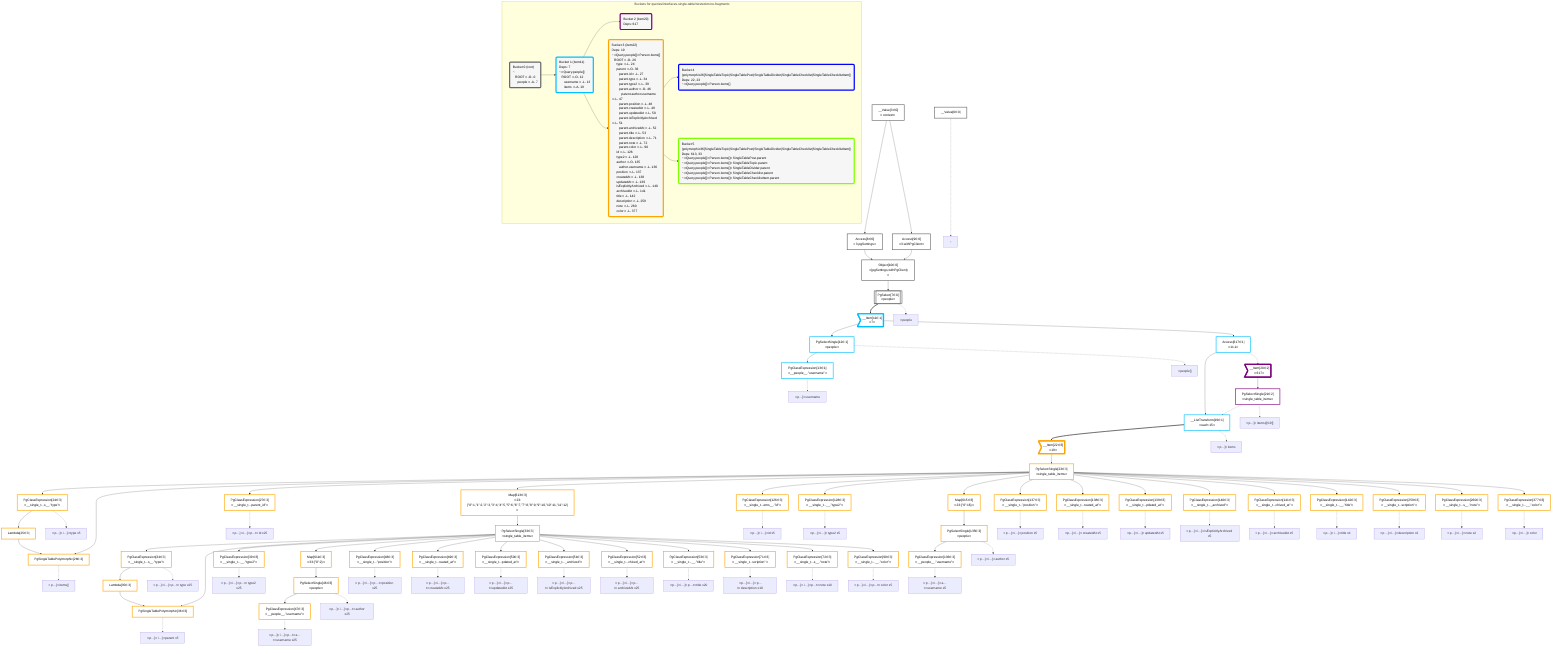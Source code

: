 graph TD
    classDef path fill:#eee,stroke:#000,color:#000
    classDef plan fill:#fff,stroke-width:3px,color:#000
    classDef itemplan fill:#fff,stroke-width:6px,color:#000
    classDef sideeffectplan fill:#f00,stroke-width:6px,color:#000
    classDef bucket fill:#f6f6f6,color:#000,stroke-width:6px,text-align:left


    %% define plans
    __Value0["__Value[0∈0]"]:::plan
    __Value3["__Value[3∈0]<br />ᐸcontextᐳ"]:::plan
    Access8["Access[8∈0]<br />ᐸ3.pgSettingsᐳ"]:::plan
    Access9["Access[9∈0]<br />ᐸ3.withPgClientᐳ"]:::plan
    Object10["Object[10∈0]<br />ᐸ{pgSettings,withPgClient}ᐳ"]:::plan
    PgSelect7[["PgSelect[7∈0]<br />ᐸpeopleᐳ"]]:::plan
    __Item11>"__Item[11∈1]<br />ᐸ7ᐳ"]:::itemplan
    PgSelectSingle12["PgSelectSingle[12∈1]<br />ᐸpeopleᐳ"]:::plan
    PgClassExpression13["PgClassExpression[13∈1]<br />ᐸ__people__.”username”ᐳ"]:::plan
    Access617["Access[617∈1]<br />ᐸ11.1ᐳ"]:::plan
    __ListTransform19["__ListTransform[19∈1]<br />ᐸeach:15ᐳ"]:::plan
    __Item20>"__Item[20∈2]<br />ᐸ617ᐳ"]:::itemplan
    PgSelectSingle21["PgSelectSingle[21∈2]<br />ᐸsingle_table_itemsᐳ"]:::plan
    __Item22>"__Item[22∈3]<br />ᐸ19ᐳ"]:::itemplan
    PgSelectSingle23["PgSelectSingle[23∈3]<br />ᐸsingle_table_itemsᐳ"]:::plan
    PgClassExpression24["PgClassExpression[24∈3]<br />ᐸ__single_t...s__.”type”ᐳ"]:::plan
    Lambda25["Lambda[25∈3]"]:::plan
    PgSingleTablePolymorphic26["PgSingleTablePolymorphic[26∈3]"]:::plan
    PgClassExpression27["PgClassExpression[27∈3]<br />ᐸ__single_t...parent_id”ᐳ"]:::plan
    Map613["Map[613∈3]<br />ᐸ23:{”0”:1,”1”:2,”2”:3,”3”:4,”4”:5,”5”:6,”6”:7,”7”:8,”8”:9,”9”:10,”10”:11,”11”:12}ᐳ"]:::plan
    PgSelectSingle33["PgSelectSingle[33∈3]<br />ᐸsingle_table_itemsᐳ"]:::plan
    PgClassExpression34["PgClassExpression[34∈3]<br />ᐸ__single_t...s__.”type”ᐳ"]:::plan
    Lambda35["Lambda[35∈3]"]:::plan
    PgSingleTablePolymorphic36["PgSingleTablePolymorphic[36∈3]"]:::plan
    PgClassExpression39["PgClassExpression[39∈3]<br />ᐸ__single_t...__.”type2”ᐳ"]:::plan
    Map611["Map[611∈3]<br />ᐸ33:{”0”:2}ᐳ"]:::plan
    PgSelectSingle46["PgSelectSingle[46∈3]<br />ᐸpeopleᐳ"]:::plan
    PgClassExpression47["PgClassExpression[47∈3]<br />ᐸ__people__.”username”ᐳ"]:::plan
    PgClassExpression48["PgClassExpression[48∈3]<br />ᐸ__single_t...”position”ᐳ"]:::plan
    PgClassExpression49["PgClassExpression[49∈3]<br />ᐸ__single_t...reated_at”ᐳ"]:::plan
    PgClassExpression50["PgClassExpression[50∈3]<br />ᐸ__single_t...pdated_at”ᐳ"]:::plan
    PgClassExpression51["PgClassExpression[51∈3]<br />ᐸ__single_t..._archived”ᐳ"]:::plan
    PgClassExpression52["PgClassExpression[52∈3]<br />ᐸ__single_t...chived_at”ᐳ"]:::plan
    PgClassExpression53["PgClassExpression[53∈3]<br />ᐸ__single_t...__.”title”ᐳ"]:::plan
    PgClassExpression71["PgClassExpression[71∈3]<br />ᐸ__single_t...scription”ᐳ"]:::plan
    PgClassExpression72["PgClassExpression[72∈3]<br />ᐸ__single_t...s__.”note”ᐳ"]:::plan
    PgClassExpression90["PgClassExpression[90∈3]<br />ᐸ__single_t...__.”color”ᐳ"]:::plan
    PgClassExpression126["PgClassExpression[126∈3]<br />ᐸ__single_t...ems__.”id”ᐳ"]:::plan
    PgClassExpression128["PgClassExpression[128∈3]<br />ᐸ__single_t...__.”type2”ᐳ"]:::plan
    Map615["Map[615∈3]<br />ᐸ23:{”0”:16}ᐳ"]:::plan
    PgSelectSingle135["PgSelectSingle[135∈3]<br />ᐸpeopleᐳ"]:::plan
    PgClassExpression136["PgClassExpression[136∈3]<br />ᐸ__people__.”username”ᐳ"]:::plan
    PgClassExpression137["PgClassExpression[137∈3]<br />ᐸ__single_t...”position”ᐳ"]:::plan
    PgClassExpression138["PgClassExpression[138∈3]<br />ᐸ__single_t...reated_at”ᐳ"]:::plan
    PgClassExpression139["PgClassExpression[139∈3]<br />ᐸ__single_t...pdated_at”ᐳ"]:::plan
    PgClassExpression140["PgClassExpression[140∈3]<br />ᐸ__single_t..._archived”ᐳ"]:::plan
    PgClassExpression141["PgClassExpression[141∈3]<br />ᐸ__single_t...chived_at”ᐳ"]:::plan
    PgClassExpression142["PgClassExpression[142∈3]<br />ᐸ__single_t...__.”title”ᐳ"]:::plan
    PgClassExpression259["PgClassExpression[259∈3]<br />ᐸ__single_t...scription”ᐳ"]:::plan
    PgClassExpression260["PgClassExpression[260∈3]<br />ᐸ__single_t...s__.”note”ᐳ"]:::plan
    PgClassExpression377["PgClassExpression[377∈3]<br />ᐸ__single_t...__.”color”ᐳ"]:::plan

    %% plan dependencies
    __Value3 --> Access8
    __Value3 --> Access9
    Access8 & Access9 --> Object10
    Object10 --> PgSelect7
    PgSelect7 ==> __Item11
    __Item11 --> PgSelectSingle12
    PgSelectSingle12 --> PgClassExpression13
    __Item11 --> Access617
    Access617 --> __ListTransform19
    PgSelectSingle21 -.-> __ListTransform19
    Access617 -.-> __Item20
    __Item20 --> PgSelectSingle21
    __ListTransform19 ==> __Item22
    __Item22 --> PgSelectSingle23
    PgSelectSingle23 --> PgClassExpression24
    PgClassExpression24 --> Lambda25
    Lambda25 & PgSelectSingle23 --> PgSingleTablePolymorphic26
    PgSelectSingle23 --> PgClassExpression27
    PgSelectSingle23 --> Map613
    Map613 --> PgSelectSingle33
    PgSelectSingle33 --> PgClassExpression34
    PgClassExpression34 --> Lambda35
    Lambda35 & PgSelectSingle33 --> PgSingleTablePolymorphic36
    PgSelectSingle33 --> PgClassExpression39
    PgSelectSingle33 --> Map611
    Map611 --> PgSelectSingle46
    PgSelectSingle46 --> PgClassExpression47
    PgSelectSingle33 --> PgClassExpression48
    PgSelectSingle33 --> PgClassExpression49
    PgSelectSingle33 --> PgClassExpression50
    PgSelectSingle33 --> PgClassExpression51
    PgSelectSingle33 --> PgClassExpression52
    PgSelectSingle33 --> PgClassExpression53
    PgSelectSingle33 --> PgClassExpression71
    PgSelectSingle33 --> PgClassExpression72
    PgSelectSingle33 --> PgClassExpression90
    PgSelectSingle23 --> PgClassExpression126
    PgSelectSingle23 --> PgClassExpression128
    PgSelectSingle23 --> Map615
    Map615 --> PgSelectSingle135
    PgSelectSingle135 --> PgClassExpression136
    PgSelectSingle23 --> PgClassExpression137
    PgSelectSingle23 --> PgClassExpression138
    PgSelectSingle23 --> PgClassExpression139
    PgSelectSingle23 --> PgClassExpression140
    PgSelectSingle23 --> PgClassExpression141
    PgSelectSingle23 --> PgClassExpression142
    PgSelectSingle23 --> PgClassExpression259
    PgSelectSingle23 --> PgClassExpression260
    PgSelectSingle23 --> PgClassExpression377

    %% plan-to-path relationships
    P0["~"]
    __Value0 -.-> P0
    P7["ᐳpeople"]
    PgSelect7 -.-> P7
    P12["ᐳpeople[]"]
    PgSelectSingle12 -.-> P12
    P13["ᐳp…]ᐳusername"]
    PgClassExpression13 -.-> P13
    P19["ᐳp…]ᐳitems"]
    __ListTransform19 -.-> P19
    P21["ᐳp…]ᐳitems@19[]"]
    PgSelectSingle21 -.-> P21
    P24["ᐳp…]ᐳi…]ᐳtype x5"]
    PgClassExpression24 -.-> P24
    P26["ᐳp…]ᐳitems[]"]
    PgSingleTablePolymorphic26 -.-> P26
    P27["ᐳp…]ᐳi…]ᐳp…tᐳid x25"]
    PgClassExpression27 -.-> P27
    P34["ᐳp…]ᐳi…]ᐳp…tᐳtype x25"]
    PgClassExpression34 -.-> P34
    P36["ᐳp…]ᐳi…]ᐳparent x5"]
    PgSingleTablePolymorphic36 -.-> P36
    P39["ᐳp…]ᐳi…]ᐳp…tᐳtype2 x25"]
    PgClassExpression39 -.-> P39
    P46["ᐳp…]ᐳi…]ᐳp…tᐳauthor x25"]
    PgSelectSingle46 -.-> P46
    P47["ᐳp…]ᐳi…]ᐳp…tᐳa…rᐳusername x25"]
    PgClassExpression47 -.-> P47
    P48["ᐳp…]ᐳi…]ᐳp…tᐳposition x25"]
    PgClassExpression48 -.-> P48
    P49["ᐳp…]ᐳi…]ᐳp…tᐳcreatedAt x25"]
    PgClassExpression49 -.-> P49
    P50["ᐳp…]ᐳi…]ᐳp…tᐳupdatedAt x25"]
    PgClassExpression50 -.-> P50
    P51["ᐳp…]ᐳi…]ᐳp…tᐳisExplicitlyArchived x25"]
    PgClassExpression51 -.-> P51
    P52["ᐳp…]ᐳi…]ᐳp…tᐳarchivedAt x25"]
    PgClassExpression52 -.-> P52
    P53["ᐳp…]ᐳi…]ᐳp…tᐳtitle x20"]
    PgClassExpression53 -.-> P53
    P71["ᐳp…]ᐳi…]ᐳp…tᐳdescription x10"]
    PgClassExpression71 -.-> P71
    P72["ᐳp…]ᐳi…]ᐳp…tᐳnote x10"]
    PgClassExpression72 -.-> P72
    P90["ᐳp…]ᐳi…]ᐳp…tᐳcolor x5"]
    PgClassExpression90 -.-> P90
    P126["ᐳp…]ᐳi…]ᐳid x5"]
    PgClassExpression126 -.-> P126
    P128["ᐳp…]ᐳi…]ᐳtype2 x5"]
    PgClassExpression128 -.-> P128
    P135["ᐳp…]ᐳi…]ᐳauthor x5"]
    PgSelectSingle135 -.-> P135
    P136["ᐳp…]ᐳi…]ᐳa…rᐳusername x5"]
    PgClassExpression136 -.-> P136
    P137["ᐳp…]ᐳi…]ᐳposition x5"]
    PgClassExpression137 -.-> P137
    P138["ᐳp…]ᐳi…]ᐳcreatedAt x5"]
    PgClassExpression138 -.-> P138
    P139["ᐳp…]ᐳi…]ᐳupdatedAt x5"]
    PgClassExpression139 -.-> P139
    P140["ᐳp…]ᐳi…]ᐳisExplicitlyArchived x5"]
    PgClassExpression140 -.-> P140
    P141["ᐳp…]ᐳi…]ᐳarchivedAt x5"]
    PgClassExpression141 -.-> P141
    P142["ᐳp…]ᐳi…]ᐳtitle x4"]
    PgClassExpression142 -.-> P142
    P259["ᐳp…]ᐳi…]ᐳdescription x2"]
    PgClassExpression259 -.-> P259
    P260["ᐳp…]ᐳi…]ᐳnote x2"]
    PgClassExpression260 -.-> P260
    P377["ᐳp…]ᐳi…]ᐳcolor"]
    PgClassExpression377 -.-> P377

    subgraph "Buckets for queries/interfaces-single-table/nested-more-fragments"
    Bucket0("Bucket 0 (root)<br />~<br />⠀ROOT ᐸ-O- 0<br />⠀⠀people ᐸ-A- 7"):::bucket
    classDef bucket0 stroke:#696969
    class Bucket0,__Value0,__Value3,PgSelect7,Access8,Access9,Object10 bucket0
    Bucket1("Bucket 1 (item11)<br />Deps: 7<br />~ᐳQuery.people[]<br />⠀ROOT ᐸ-O- 12<br />⠀⠀username ᐸ-L- 13<br />⠀⠀items ᐸ-A- 19"):::bucket
    classDef bucket1 stroke:#00bfff
    class Bucket1,__Item11,PgSelectSingle12,PgClassExpression13,__ListTransform19,Access617 bucket1
    Bucket2("Bucket 2 (item20)<br />Deps: 617"):::bucket
    classDef bucket2 stroke:#7f007f
    class Bucket2,__Item20,PgSelectSingle21 bucket2
    Bucket3("Bucket 3 (item22)<br />Deps: 19<br />~ᐳQuery.people[]ᐳPerson.items[]<br />⠀ROOT ᐸ-O- 26<br />⠀⠀type ᐸ-L- 24<br />⠀⠀parent ᐸ-O- 36<br />⠀⠀⠀parent.id ᐸ-L- 27<br />⠀⠀⠀parent.type ᐸ-L- 34<br />⠀⠀⠀parent.type2 ᐸ-L- 39<br />⠀⠀⠀parent.author ᐸ-O- 46<br />⠀⠀⠀⠀parent.author.username ᐸ-L- 47<br />⠀⠀⠀parent.position ᐸ-L- 48<br />⠀⠀⠀parent.createdAt ᐸ-L- 49<br />⠀⠀⠀parent.updatedAt ᐸ-L- 50<br />⠀⠀⠀parent.isExplicitlyArchived ᐸ-L- 51<br />⠀⠀⠀parent.archivedAt ᐸ-L- 52<br />⠀⠀⠀parent.title ᐸ-L- 53<br />⠀⠀⠀parent.description ᐸ-L- 71<br />⠀⠀⠀parent.note ᐸ-L- 72<br />⠀⠀⠀parent.color ᐸ-L- 90<br />⠀⠀id ᐸ-L- 126<br />⠀⠀type2 ᐸ-L- 128<br />⠀⠀author ᐸ-O- 135<br />⠀⠀⠀author.username ᐸ-L- 136<br />⠀⠀position ᐸ-L- 137<br />⠀⠀createdAt ᐸ-L- 138<br />⠀⠀updatedAt ᐸ-L- 139<br />⠀⠀isExplicitlyArchived ᐸ-L- 140<br />⠀⠀archivedAt ᐸ-L- 141<br />⠀⠀title ᐸ-L- 142<br />⠀⠀description ᐸ-L- 259<br />⠀⠀note ᐸ-L- 260<br />⠀⠀color ᐸ-L- 377"):::bucket
    classDef bucket3 stroke:#ffa500
    class Bucket3,__Item22,PgSelectSingle23,PgClassExpression24,Lambda25,PgSingleTablePolymorphic26,PgClassExpression27,PgSelectSingle33,PgClassExpression34,Lambda35,PgSingleTablePolymorphic36,PgClassExpression39,PgSelectSingle46,PgClassExpression47,PgClassExpression48,PgClassExpression49,PgClassExpression50,PgClassExpression51,PgClassExpression52,PgClassExpression53,PgClassExpression71,PgClassExpression72,PgClassExpression90,PgClassExpression126,PgClassExpression128,PgSelectSingle135,PgClassExpression136,PgClassExpression137,PgClassExpression138,PgClassExpression139,PgClassExpression140,PgClassExpression141,PgClassExpression142,PgClassExpression259,PgClassExpression260,PgClassExpression377,Map611,Map613,Map615 bucket3
    Bucket4("Bucket 4 (polymorphic26[SingleTableTopic|SingleTablePost|SingleTableDivider|SingleTableChecklist|SingleTableChecklistItem])<br />Deps: 22, 23<br />~ᐳQuery.people[]ᐳPerson.items[]"):::bucket
    classDef bucket4 stroke:#0000ff
    class Bucket4 bucket4
    Bucket5("Bucket 5 (polymorphic36[SingleTableTopic|SingleTablePost|SingleTableDivider|SingleTableChecklist|SingleTableChecklistItem])<br />Deps: 613, 33<br />~ᐳQuery.people[]ᐳPerson.items[]ᐳSingleTablePost.parent<br />~ᐳQuery.people[]ᐳPerson.items[]ᐳSingleTableTopic.parent<br />~ᐳQuery.people[]ᐳPerson.items[]ᐳSingleTableDivider.parent<br />~ᐳQuery.people[]ᐳPerson.items[]ᐳSingleTableChecklist.parent<br />~ᐳQuery.people[]ᐳPerson.items[]ᐳSingleTableChecklistItem.parent"):::bucket
    classDef bucket5 stroke:#7fff00
    class Bucket5 bucket5
    Bucket0 --> Bucket1
    Bucket1 --> Bucket2 & Bucket3
    Bucket3 --> Bucket4 & Bucket5
    end